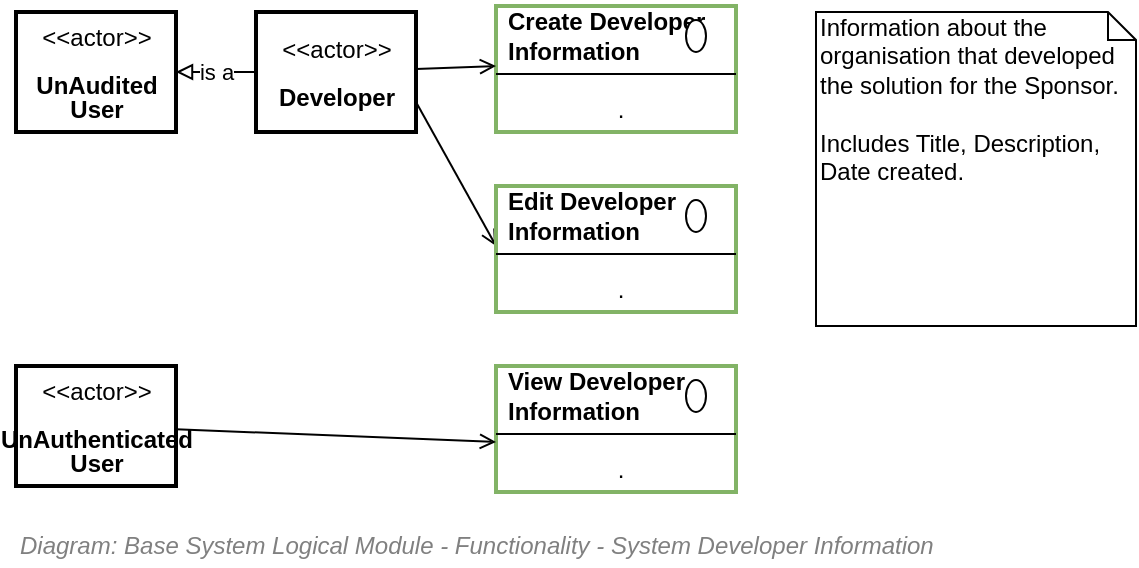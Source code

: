 <mxfile compressed="false" version="17.5.0" type="google">
  <diagram id="Lqwl7Gq97XGOZVoY7BcH" name="Functionality/System Developer Information">
    <mxGraphModel grid="1" page="1" gridSize="10" guides="1" tooltips="1" connect="1" arrows="1" fold="1" pageScale="1" pageWidth="827" pageHeight="1169" math="0" shadow="0">
      <root>
        <mxCell id="yc5a0hYKxJW0FngyWG2j-0" />
        <mxCell id="yc5a0hYKxJW0FngyWG2j-1" parent="yc5a0hYKxJW0FngyWG2j-0" />
        <mxCell id="yc5a0hYKxJW0FngyWG2j-10" value="Information about the organisation that developed the solution for the Sponsor.&amp;nbsp;&lt;br&gt;&lt;br&gt;Includes Title, Description, Date created." style="shape=note;whiteSpace=wrap;html=1;size=14;verticalAlign=top;align=left;spacingTop=-6;strokeWidth=1;fillColor=none;fontSize=12;" vertex="1" parent="yc5a0hYKxJW0FngyWG2j-1">
          <mxGeometry x="520" y="123" width="160" height="157" as="geometry" />
        </mxCell>
        <mxCell id="yc5a0hYKxJW0FngyWG2j-11" value="&lt;font style=&quot;font-size: 12px&quot;&gt;Diagram: Base System Logical Module -&amp;nbsp;Functionality -&amp;nbsp;System Developer Information&lt;/font&gt;" style="text;strokeColor=none;fillColor=none;html=1;fontSize=12;fontStyle=2;verticalAlign=middle;align=left;shadow=0;glass=0;comic=0;opacity=30;fontColor=#808080;" vertex="1" parent="yc5a0hYKxJW0FngyWG2j-1">
          <mxGeometry x="120" y="380" width="520" height="20" as="geometry" />
        </mxCell>
        <UserObject label="" tooltip="ABOUT&#xa;&#xa;The sponsor is the organisation that is paying for the development of the system.&#xa;&#xa;&#xa;&#xa;Note that a User Interface will most probably want to refer to the Reseller information." id="yc5a0hYKxJW0FngyWG2j-12">
          <mxCell style="shape=image;html=1;verticalAlign=top;verticalLabelPosition=bottom;labelBackgroundColor=#ffffff;imageAspect=0;aspect=fixed;image=https://cdn1.iconfinder.com/data/icons/hawcons/32/699014-icon-28-information-128.png;shadow=0;dashed=0;fontFamily=Helvetica;fontSize=12;fontColor=#000000;align=center;strokeColor=#000000;fillColor=#505050;dashPattern=1 1;" vertex="1" parent="yc5a0hYKxJW0FngyWG2j-1">
            <mxGeometry x="660" y="380" width="20" height="20" as="geometry" />
          </mxCell>
        </UserObject>
        <mxCell id="Pptf6ZFAArMArLxCmPMd-0" value="" style="fontStyle=1;align=center;verticalAlign=top;childLayout=stackLayout;horizontal=1;horizontalStack=0;resizeParent=1;resizeParentMax=0;resizeLast=0;marginBottom=0;strokeColor=#82b366;strokeWidth=2;fillColor=none;" vertex="1" parent="yc5a0hYKxJW0FngyWG2j-1">
          <mxGeometry x="360" y="120" width="120" height="63" as="geometry" />
        </mxCell>
        <mxCell id="Pptf6ZFAArMArLxCmPMd-1" value="Create Developer&amp;nbsp;&lt;br&gt;Information" style="html=1;align=left;spacingLeft=4;verticalAlign=middle;strokeColor=none;fillColor=none;fontStyle=1" vertex="1" parent="Pptf6ZFAArMArLxCmPMd-0">
          <mxGeometry width="120" height="30" as="geometry" />
        </mxCell>
        <mxCell id="Pptf6ZFAArMArLxCmPMd-2" value="" style="shape=ellipse;" vertex="1" parent="Pptf6ZFAArMArLxCmPMd-1">
          <mxGeometry x="1" width="10" height="16" relative="1" as="geometry">
            <mxPoint x="-25" y="7" as="offset" />
          </mxGeometry>
        </mxCell>
        <mxCell id="Pptf6ZFAArMArLxCmPMd-3" value="" style="line;strokeWidth=1;fillColor=none;align=left;verticalAlign=middle;spacingTop=-1;spacingLeft=3;spacingRight=3;rotatable=0;labelPosition=right;points=[];portConstraint=eastwest;" vertex="1" parent="Pptf6ZFAArMArLxCmPMd-0">
          <mxGeometry y="30" width="120" height="8" as="geometry" />
        </mxCell>
        <mxCell id="Pptf6ZFAArMArLxCmPMd-4" value="." style="html=1;align=center;spacingLeft=4;verticalAlign=top;strokeColor=none;fillColor=none;" vertex="1" parent="Pptf6ZFAArMArLxCmPMd-0">
          <mxGeometry y="38" width="120" height="25" as="geometry" />
        </mxCell>
        <mxCell id="Pptf6ZFAArMArLxCmPMd-18" style="edgeStyle=none;rounded=0;orthogonalLoop=1;jettySize=auto;html=1;entryX=0;entryY=1;entryDx=0;entryDy=0;endArrow=open;endFill=0;" edge="1" parent="yc5a0hYKxJW0FngyWG2j-1" source="Pptf6ZFAArMArLxCmPMd-5" target="Pptf6ZFAArMArLxCmPMd-1">
          <mxGeometry relative="1" as="geometry" />
        </mxCell>
        <mxCell id="Pptf6ZFAArMArLxCmPMd-19" style="edgeStyle=none;rounded=0;orthogonalLoop=1;jettySize=auto;html=1;entryX=0;entryY=1;entryDx=0;entryDy=0;endArrow=open;endFill=0;exitX=1;exitY=0.75;exitDx=0;exitDy=0;" edge="1" parent="yc5a0hYKxJW0FngyWG2j-1" source="Pptf6ZFAArMArLxCmPMd-5" target="Pptf6ZFAArMArLxCmPMd-7">
          <mxGeometry relative="1" as="geometry" />
        </mxCell>
        <mxCell id="IWEzCotlKrez48bfHSj5-1" value="is a" style="edgeStyle=none;rounded=0;orthogonalLoop=1;jettySize=auto;html=1;entryX=1;entryY=0.5;entryDx=0;entryDy=0;endArrow=block;endFill=0;" edge="1" parent="yc5a0hYKxJW0FngyWG2j-1" source="Pptf6ZFAArMArLxCmPMd-5" target="IWEzCotlKrez48bfHSj5-0">
          <mxGeometry relative="1" as="geometry" />
        </mxCell>
        <mxCell id="Pptf6ZFAArMArLxCmPMd-5" value="&lt;p style=&quot;line-height: 100%&quot;&gt;&amp;lt;&amp;lt;actor&amp;gt;&amp;gt;&lt;br&gt;&lt;br&gt;&lt;b&gt;Developer&lt;/b&gt;&lt;/p&gt;" style="text;html=1;align=center;verticalAlign=middle;dashed=0;strokeColor=#000000;strokeWidth=2;" vertex="1" parent="yc5a0hYKxJW0FngyWG2j-1">
          <mxGeometry x="240" y="123" width="80" height="60" as="geometry" />
        </mxCell>
        <mxCell id="Pptf6ZFAArMArLxCmPMd-6" value="" style="fontStyle=1;align=center;verticalAlign=top;childLayout=stackLayout;horizontal=1;horizontalStack=0;resizeParent=1;resizeParentMax=0;resizeLast=0;marginBottom=0;strokeColor=#82b366;strokeWidth=2;fillColor=none;" vertex="1" parent="yc5a0hYKxJW0FngyWG2j-1">
          <mxGeometry x="360" y="210" width="120" height="63" as="geometry" />
        </mxCell>
        <mxCell id="Pptf6ZFAArMArLxCmPMd-7" value="Edit Developer&amp;nbsp;&lt;br&gt;Information" style="html=1;align=left;spacingLeft=4;verticalAlign=middle;strokeColor=none;fillColor=none;fontStyle=1" vertex="1" parent="Pptf6ZFAArMArLxCmPMd-6">
          <mxGeometry width="120" height="30" as="geometry" />
        </mxCell>
        <mxCell id="Pptf6ZFAArMArLxCmPMd-8" value="" style="shape=ellipse;" vertex="1" parent="Pptf6ZFAArMArLxCmPMd-7">
          <mxGeometry x="1" width="10" height="16" relative="1" as="geometry">
            <mxPoint x="-25" y="7" as="offset" />
          </mxGeometry>
        </mxCell>
        <mxCell id="Pptf6ZFAArMArLxCmPMd-9" value="" style="line;strokeWidth=1;fillColor=none;align=left;verticalAlign=middle;spacingTop=-1;spacingLeft=3;spacingRight=3;rotatable=0;labelPosition=right;points=[];portConstraint=eastwest;" vertex="1" parent="Pptf6ZFAArMArLxCmPMd-6">
          <mxGeometry y="30" width="120" height="8" as="geometry" />
        </mxCell>
        <mxCell id="Pptf6ZFAArMArLxCmPMd-10" value="." style="html=1;align=center;spacingLeft=4;verticalAlign=top;strokeColor=none;fillColor=none;" vertex="1" parent="Pptf6ZFAArMArLxCmPMd-6">
          <mxGeometry y="38" width="120" height="25" as="geometry" />
        </mxCell>
        <mxCell id="Pptf6ZFAArMArLxCmPMd-11" value="" style="fontStyle=1;align=center;verticalAlign=top;childLayout=stackLayout;horizontal=1;horizontalStack=0;resizeParent=1;resizeParentMax=0;resizeLast=0;marginBottom=0;strokeColor=#82b366;strokeWidth=2;fillColor=none;" vertex="1" parent="yc5a0hYKxJW0FngyWG2j-1">
          <mxGeometry x="360" y="300" width="120" height="63" as="geometry" />
        </mxCell>
        <mxCell id="Pptf6ZFAArMArLxCmPMd-12" value="View Developer&amp;nbsp;&lt;br&gt;Information" style="html=1;align=left;spacingLeft=4;verticalAlign=middle;strokeColor=none;fillColor=none;fontStyle=1" vertex="1" parent="Pptf6ZFAArMArLxCmPMd-11">
          <mxGeometry width="120" height="30" as="geometry" />
        </mxCell>
        <mxCell id="Pptf6ZFAArMArLxCmPMd-13" value="" style="shape=ellipse;" vertex="1" parent="Pptf6ZFAArMArLxCmPMd-12">
          <mxGeometry x="1" width="10" height="16" relative="1" as="geometry">
            <mxPoint x="-25" y="7" as="offset" />
          </mxGeometry>
        </mxCell>
        <mxCell id="Pptf6ZFAArMArLxCmPMd-14" value="" style="line;strokeWidth=1;fillColor=none;align=left;verticalAlign=middle;spacingTop=-1;spacingLeft=3;spacingRight=3;rotatable=0;labelPosition=right;points=[];portConstraint=eastwest;" vertex="1" parent="Pptf6ZFAArMArLxCmPMd-11">
          <mxGeometry y="30" width="120" height="8" as="geometry" />
        </mxCell>
        <mxCell id="Pptf6ZFAArMArLxCmPMd-15" value="." style="html=1;align=center;spacingLeft=4;verticalAlign=top;strokeColor=none;fillColor=none;" vertex="1" parent="Pptf6ZFAArMArLxCmPMd-11">
          <mxGeometry y="38" width="120" height="25" as="geometry" />
        </mxCell>
        <mxCell id="Pptf6ZFAArMArLxCmPMd-17" style="edgeStyle=none;rounded=0;orthogonalLoop=1;jettySize=auto;html=1;entryX=0;entryY=0;entryDx=0;entryDy=0;endArrow=open;endFill=0;" edge="1" parent="yc5a0hYKxJW0FngyWG2j-1" source="Pptf6ZFAArMArLxCmPMd-16" target="Pptf6ZFAArMArLxCmPMd-15">
          <mxGeometry relative="1" as="geometry" />
        </mxCell>
        <mxCell id="Pptf6ZFAArMArLxCmPMd-16" value="&lt;p style=&quot;line-height: 100%&quot;&gt;&amp;lt;&amp;lt;actor&amp;gt;&amp;gt;&lt;br&gt;&lt;br&gt;&lt;b&gt;UnAuthenticated&lt;br&gt;User&lt;/b&gt;&lt;/p&gt;" style="text;html=1;align=center;verticalAlign=middle;dashed=0;strokeColor=#000000;strokeWidth=2;" vertex="1" parent="yc5a0hYKxJW0FngyWG2j-1">
          <mxGeometry x="120" y="300" width="80" height="60" as="geometry" />
        </mxCell>
        <mxCell id="IWEzCotlKrez48bfHSj5-0" value="&lt;p style=&quot;line-height: 100%&quot;&gt;&amp;lt;&amp;lt;actor&amp;gt;&amp;gt;&lt;br&gt;&lt;br&gt;&lt;b&gt;UnAudited&lt;br&gt;User&lt;/b&gt;&lt;/p&gt;" style="text;html=1;align=center;verticalAlign=middle;dashed=0;strokeColor=#000000;strokeWidth=2;" vertex="1" parent="yc5a0hYKxJW0FngyWG2j-1">
          <mxGeometry x="120" y="123" width="80" height="60" as="geometry" />
        </mxCell>
      </root>
    </mxGraphModel>
  </diagram>
</mxfile>
